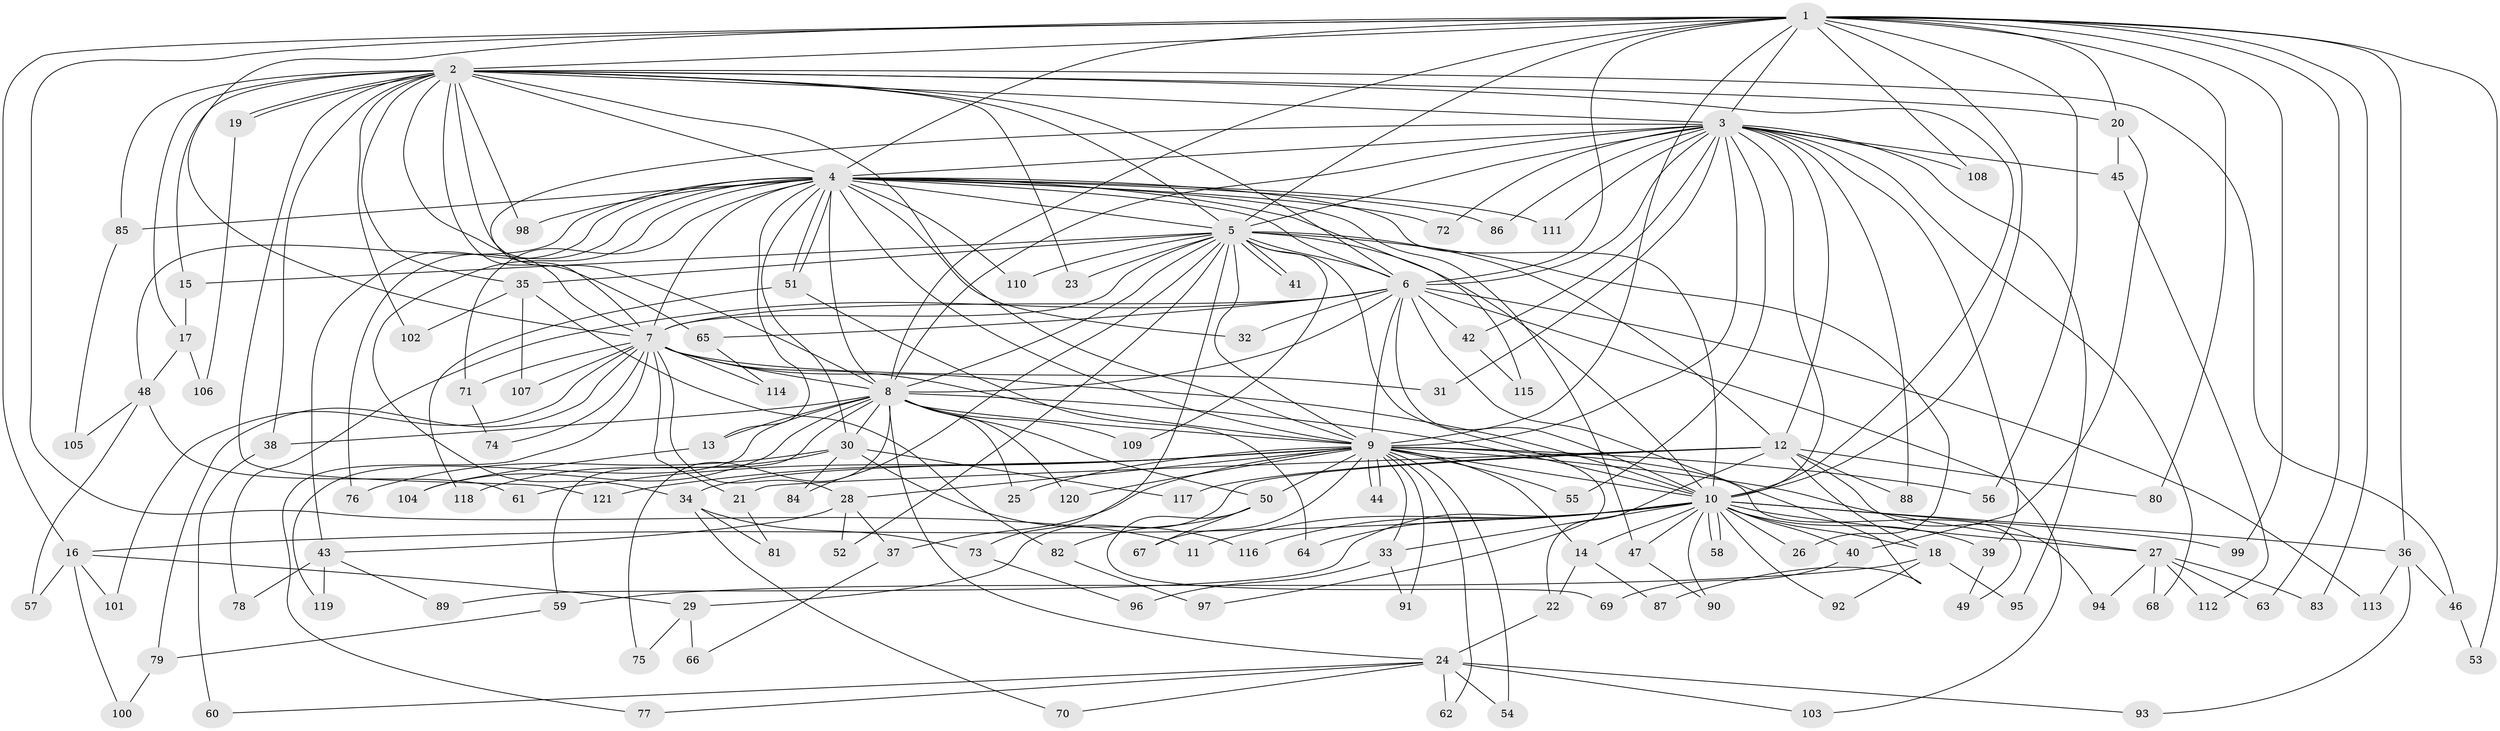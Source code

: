// Generated by graph-tools (version 1.1) at 2025/25/03/09/25 03:25:44]
// undirected, 121 vertices, 267 edges
graph export_dot {
graph [start="1"]
  node [color=gray90,style=filled];
  1;
  2;
  3;
  4;
  5;
  6;
  7;
  8;
  9;
  10;
  11;
  12;
  13;
  14;
  15;
  16;
  17;
  18;
  19;
  20;
  21;
  22;
  23;
  24;
  25;
  26;
  27;
  28;
  29;
  30;
  31;
  32;
  33;
  34;
  35;
  36;
  37;
  38;
  39;
  40;
  41;
  42;
  43;
  44;
  45;
  46;
  47;
  48;
  49;
  50;
  51;
  52;
  53;
  54;
  55;
  56;
  57;
  58;
  59;
  60;
  61;
  62;
  63;
  64;
  65;
  66;
  67;
  68;
  69;
  70;
  71;
  72;
  73;
  74;
  75;
  76;
  77;
  78;
  79;
  80;
  81;
  82;
  83;
  84;
  85;
  86;
  87;
  88;
  89;
  90;
  91;
  92;
  93;
  94;
  95;
  96;
  97;
  98;
  99;
  100;
  101;
  102;
  103;
  104;
  105;
  106;
  107;
  108;
  109;
  110;
  111;
  112;
  113;
  114;
  115;
  116;
  117;
  118;
  119;
  120;
  121;
  1 -- 2;
  1 -- 3;
  1 -- 4;
  1 -- 5;
  1 -- 6;
  1 -- 7;
  1 -- 8;
  1 -- 9;
  1 -- 10;
  1 -- 11;
  1 -- 16;
  1 -- 20;
  1 -- 36;
  1 -- 53;
  1 -- 56;
  1 -- 63;
  1 -- 80;
  1 -- 83;
  1 -- 99;
  1 -- 108;
  2 -- 3;
  2 -- 4;
  2 -- 5;
  2 -- 6;
  2 -- 7;
  2 -- 8;
  2 -- 9;
  2 -- 10;
  2 -- 15;
  2 -- 17;
  2 -- 19;
  2 -- 19;
  2 -- 20;
  2 -- 23;
  2 -- 35;
  2 -- 38;
  2 -- 46;
  2 -- 65;
  2 -- 85;
  2 -- 98;
  2 -- 102;
  2 -- 121;
  3 -- 4;
  3 -- 5;
  3 -- 6;
  3 -- 7;
  3 -- 8;
  3 -- 9;
  3 -- 10;
  3 -- 12;
  3 -- 31;
  3 -- 39;
  3 -- 42;
  3 -- 45;
  3 -- 55;
  3 -- 68;
  3 -- 72;
  3 -- 86;
  3 -- 88;
  3 -- 95;
  3 -- 108;
  3 -- 111;
  4 -- 5;
  4 -- 6;
  4 -- 7;
  4 -- 8;
  4 -- 9;
  4 -- 10;
  4 -- 13;
  4 -- 30;
  4 -- 32;
  4 -- 34;
  4 -- 43;
  4 -- 47;
  4 -- 48;
  4 -- 51;
  4 -- 51;
  4 -- 71;
  4 -- 72;
  4 -- 76;
  4 -- 85;
  4 -- 86;
  4 -- 98;
  4 -- 110;
  4 -- 111;
  4 -- 115;
  5 -- 6;
  5 -- 7;
  5 -- 8;
  5 -- 9;
  5 -- 10;
  5 -- 12;
  5 -- 15;
  5 -- 23;
  5 -- 26;
  5 -- 35;
  5 -- 41;
  5 -- 41;
  5 -- 52;
  5 -- 73;
  5 -- 84;
  5 -- 97;
  5 -- 109;
  5 -- 110;
  6 -- 7;
  6 -- 8;
  6 -- 9;
  6 -- 10;
  6 -- 32;
  6 -- 42;
  6 -- 65;
  6 -- 78;
  6 -- 87;
  6 -- 103;
  6 -- 113;
  7 -- 8;
  7 -- 9;
  7 -- 10;
  7 -- 21;
  7 -- 28;
  7 -- 31;
  7 -- 71;
  7 -- 74;
  7 -- 77;
  7 -- 79;
  7 -- 101;
  7 -- 107;
  7 -- 114;
  8 -- 9;
  8 -- 10;
  8 -- 13;
  8 -- 24;
  8 -- 25;
  8 -- 30;
  8 -- 38;
  8 -- 50;
  8 -- 59;
  8 -- 75;
  8 -- 104;
  8 -- 109;
  8 -- 119;
  8 -- 120;
  9 -- 10;
  9 -- 14;
  9 -- 25;
  9 -- 27;
  9 -- 28;
  9 -- 33;
  9 -- 34;
  9 -- 37;
  9 -- 44;
  9 -- 44;
  9 -- 49;
  9 -- 50;
  9 -- 54;
  9 -- 55;
  9 -- 56;
  9 -- 61;
  9 -- 62;
  9 -- 67;
  9 -- 91;
  9 -- 120;
  9 -- 121;
  10 -- 11;
  10 -- 14;
  10 -- 16;
  10 -- 18;
  10 -- 26;
  10 -- 27;
  10 -- 33;
  10 -- 36;
  10 -- 39;
  10 -- 40;
  10 -- 47;
  10 -- 58;
  10 -- 58;
  10 -- 64;
  10 -- 89;
  10 -- 90;
  10 -- 92;
  10 -- 99;
  10 -- 116;
  12 -- 18;
  12 -- 21;
  12 -- 22;
  12 -- 29;
  12 -- 80;
  12 -- 88;
  12 -- 94;
  12 -- 117;
  13 -- 104;
  14 -- 22;
  14 -- 87;
  15 -- 17;
  16 -- 29;
  16 -- 57;
  16 -- 100;
  16 -- 101;
  17 -- 48;
  17 -- 106;
  18 -- 59;
  18 -- 92;
  18 -- 95;
  19 -- 106;
  20 -- 40;
  20 -- 45;
  21 -- 81;
  22 -- 24;
  24 -- 54;
  24 -- 60;
  24 -- 62;
  24 -- 70;
  24 -- 77;
  24 -- 93;
  24 -- 103;
  27 -- 63;
  27 -- 68;
  27 -- 83;
  27 -- 94;
  27 -- 112;
  28 -- 37;
  28 -- 43;
  28 -- 52;
  29 -- 66;
  29 -- 75;
  30 -- 76;
  30 -- 84;
  30 -- 116;
  30 -- 117;
  30 -- 118;
  33 -- 91;
  33 -- 96;
  34 -- 70;
  34 -- 73;
  34 -- 81;
  35 -- 82;
  35 -- 102;
  35 -- 107;
  36 -- 46;
  36 -- 93;
  36 -- 113;
  37 -- 66;
  38 -- 60;
  39 -- 49;
  40 -- 69;
  42 -- 115;
  43 -- 78;
  43 -- 89;
  43 -- 119;
  45 -- 112;
  46 -- 53;
  47 -- 90;
  48 -- 57;
  48 -- 61;
  48 -- 105;
  50 -- 67;
  50 -- 69;
  50 -- 82;
  51 -- 64;
  51 -- 118;
  59 -- 79;
  65 -- 114;
  71 -- 74;
  73 -- 96;
  79 -- 100;
  82 -- 97;
  85 -- 105;
}
